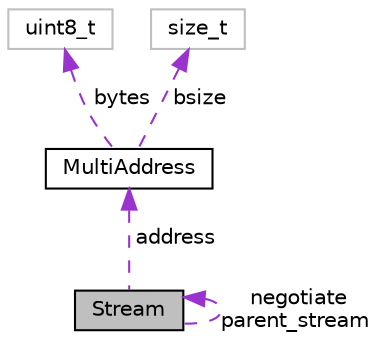 digraph "Stream"
{
  edge [fontname="Helvetica",fontsize="10",labelfontname="Helvetica",labelfontsize="10"];
  node [fontname="Helvetica",fontsize="10",shape=record];
  Node1 [label="Stream",height=0.2,width=0.4,color="black", fillcolor="grey75", style="filled", fontcolor="black"];
  Node2 -> Node1 [dir="back",color="darkorchid3",fontsize="10",style="dashed",label=" address" ];
  Node2 [label="MultiAddress",height=0.2,width=0.4,color="black", fillcolor="white", style="filled",URL="$struct_multi_address.html"];
  Node3 -> Node2 [dir="back",color="darkorchid3",fontsize="10",style="dashed",label=" bytes" ];
  Node3 [label="uint8_t",height=0.2,width=0.4,color="grey75", fillcolor="white", style="filled"];
  Node4 -> Node2 [dir="back",color="darkorchid3",fontsize="10",style="dashed",label=" bsize" ];
  Node4 [label="size_t",height=0.2,width=0.4,color="grey75", fillcolor="white", style="filled"];
  Node1 -> Node1 [dir="back",color="darkorchid3",fontsize="10",style="dashed",label=" negotiate\nparent_stream" ];
}
